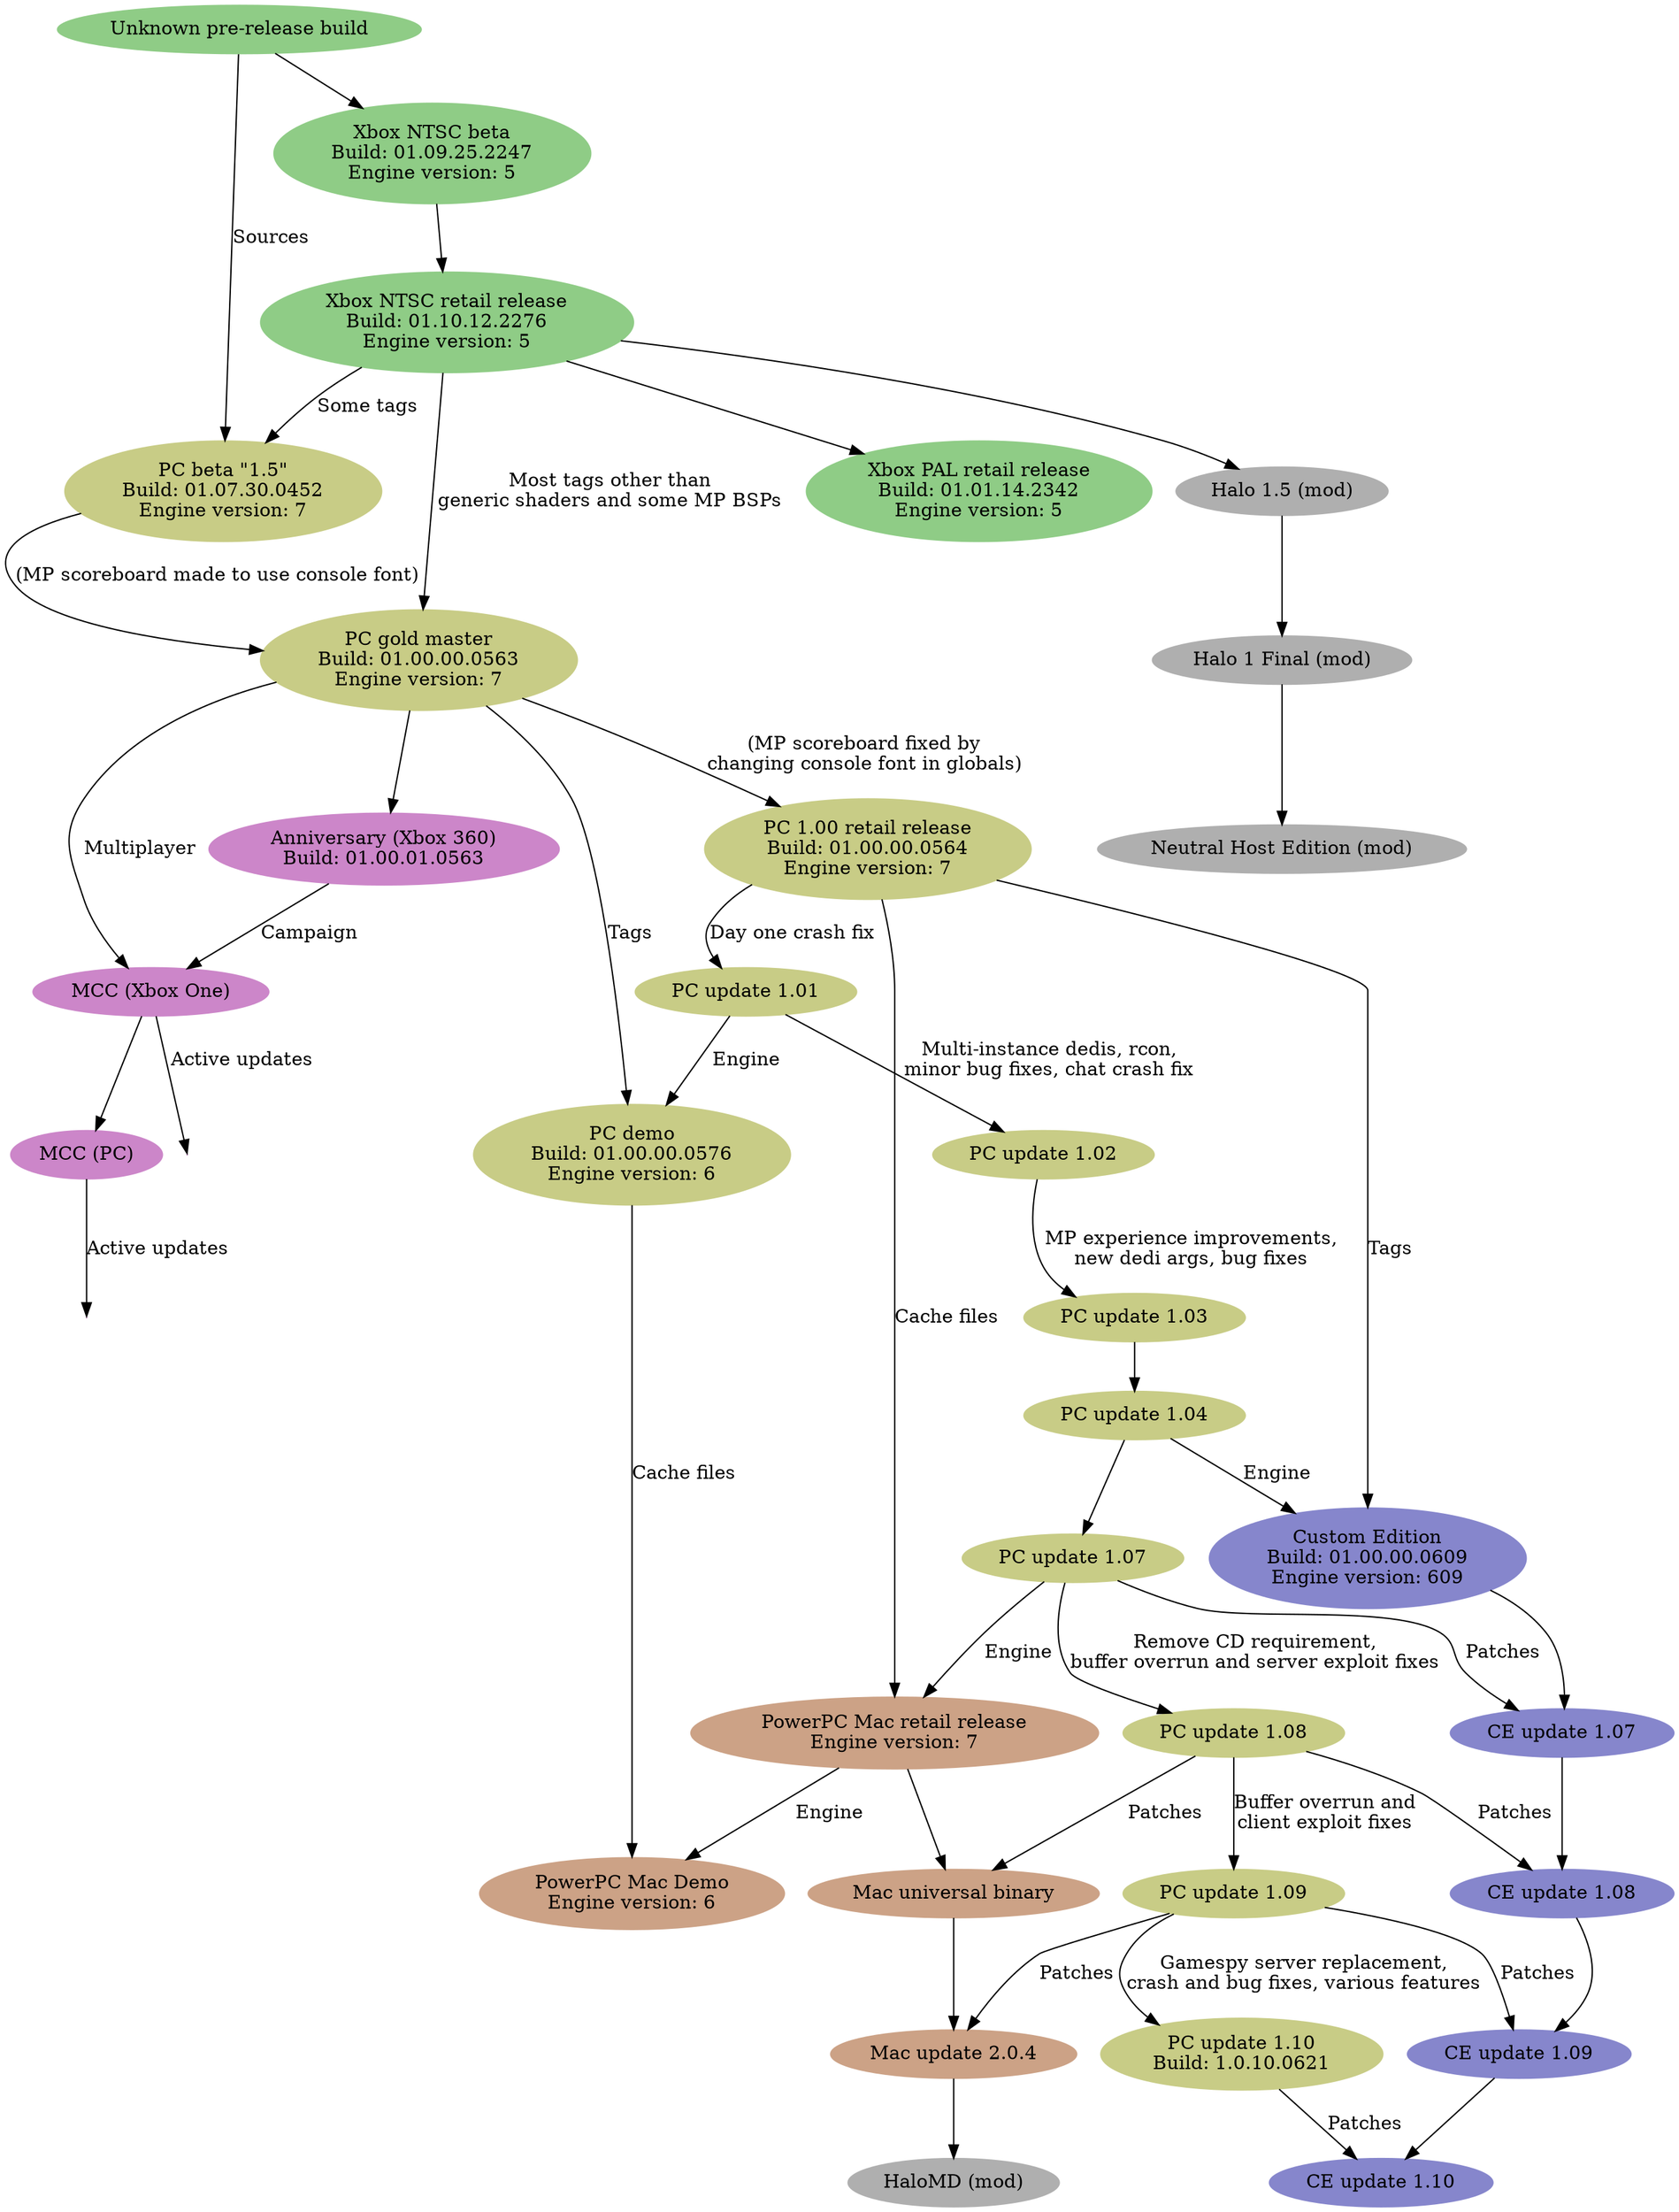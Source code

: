 digraph G {
  # xbox
  node [style=filled color="#8fcc86"]
  xbox_pre [label="Unknown pre-release build"]
  xbox_ntsc_beta [label="Xbox NTSC beta\nBuild: 01.09.25.2247\nEngine version: 5"]
  xbox_ntsc_retail [label="Xbox NTSC retail release\nBuild: 01.10.12.2276\nEngine version: 5"]
  xbox_pal_retail [label="Xbox PAL retail release\nBuild: 01.01.14.2342\nEngine version: 5"]

  # pc
  node [style=filled color="#c8cc86"];
  pc_beta [label="PC beta \"1.5\"\nBuild: 01.07.30.0452\nEngine version: 7"];
  pc_gold [label="PC gold master\nBuild: 01.00.00.0563\nEngine version: 7"];
  pc_100 [label="PC 1.00 retail release\nBuild: 01.00.00.0564\nEngine version: 7"];
  pc_101 [label="PC update 1.01"];
  pc_102 [label="PC update 1.02"];
  pc_103 [label="PC update 1.03"];
  pc_104 [label="PC update 1.04"];
  pc_107 [label="PC update 1.07"];
  pc_108 [label="PC update 1.08"];
  pc_109 [label="PC update 1.09"];
  pc_110 [label="PC update 1.10\nBuild: 1.0.10.0621"];
  pc_demo [label="PC demo\nBuild: 01.00.00.0576\nEngine version: 6"];

  # custom edition
  node [style=filled color="#8686cc"];
  ce_100 [label="Custom Edition\nBuild: 01.00.00.0609\nEngine version: 609"];
  ce_107 [label="CE update 1.07"];
  ce_108 [label="CE update 1.08"];
  ce_109 [label="CE update 1.09"];
  ce_110 [label="CE update 1.10"];

  # mac
  node [style=filled color="#cca286"];
  mac_retail [label="PowerPC Mac retail release\nEngine version: 7"];
  mac_universal [label="Mac universal binary"];
  mac_204 [label="Mac update 2.0.4"];
  mac_demo [label="PowerPC Mac Demo\nEngine version: 6"];

  # anniversary (invader uses cache v563)
  node [style=filled color="#cc86c9"];
  ann [label="Anniversary (Xbox 360)\nBuild: 01.00.01.0563"];
  mcc_xbone [label="MCC (Xbox One)"];
  mcc_pc [label="MCC (PC)"];
  mcc_pc_live [label="", fixedsize="false", width=0, height=0, shape=none];
  mcc_xbone_live [label="", fixedsize="false", width=0, height=0, shape=none];

  #mods
  node [style=filled color="#afafaf"];
  h15 [label="Halo 1.5 (mod)"];
  h1final [label="Halo 1 Final (mod)"];
  nhe [label="Neutral Host Edition (mod)"];
  halomd [label="HaloMD (mod)"];

  # xbox line
  xbox_pre -> xbox_ntsc_beta;
  xbox_ntsc_beta -> xbox_ntsc_retail;
  xbox_ntsc_retail -> xbox_pal_retail;

  # gearbox pc line
  xbox_pre -> pc_beta [label="Sources"];
  xbox_ntsc_retail -> pc_beta [label="Some tags"];
  pc_beta -> pc_gold [label="(MP scoreboard made to use console font)"];
  xbox_ntsc_retail -> pc_gold [label="Most tags other than\ngeneric shaders and some MP BSPs"];
  pc_gold -> pc_100 [label="(MP scoreboard fixed by\nchanging console font in globals)"];
  pc_100 -> pc_101 [label="Day one crash fix"];
  pc_101 -> pc_102 [label="Multi-instance dedis, rcon,\nminor bug fixes, chat crash fix"];
  pc_102 -> pc_103 [label="MP experience improvements,\nnew dedi args, bug fixes"];
  pc_103 -> pc_104;
  pc_104 -> pc_107;
  pc_107 -> pc_108 [label="Remove CD requirement,\nbuffer overrun and server exploit fixes"];
  pc_108 -> pc_109 [label="Buffer overrun and\nclient exploit fixes"];
  pc_109 -> pc_110 [label="Gamespy server replacement,\ncrash and bug fixes, various features"];
  pc_gold -> pc_demo [label="Tags"];
  pc_101 -> pc_demo [label="Engine"];

  # custom edition line
  pc_104 -> ce_100 [label="Engine"];
  pc_100 -> ce_100 [label="Tags"];
  ce_100 -> ce_107;
  pc_107 -> ce_107 [label="Patches"];
  ce_107 -> ce_108;
  pc_108 -> ce_108 [label="Patches"];
  ce_108 -> ce_109;
  pc_109 -> ce_109 [label="Patches"];
  ce_109 -> ce_110;
  pc_110 -> ce_110 [label="Patches"];

  # mac
  pc_demo -> mac_demo [label="Cache files"];
  pc_100 -> mac_retail [label="Cache files"];
  pc_107 -> mac_retail [label="Engine"];
  mac_retail -> mac_demo [label="Engine"];
  mac_retail -> mac_universal;
  pc_108 -> mac_universal [label="Patches"];
  mac_universal -> mac_204;
  pc_109 -> mac_204 [label="Patches"];

  # mods
  xbox_ntsc_retail -> h15;
  h15 -> h1final;
  h1final -> nhe;
  mac_204 -> halomd;

  # cea and mcc
  pc_gold -> ann;
  ann -> mcc_xbone [label="Campaign"];
  pc_gold -> mcc_xbone [label="Multiplayer"];
  mcc_xbone -> mcc_pc;
  mcc_xbone -> mcc_xbone_live [label="Active updates"];
  mcc_pc -> mcc_pc_live [label="Active updates"];
}
